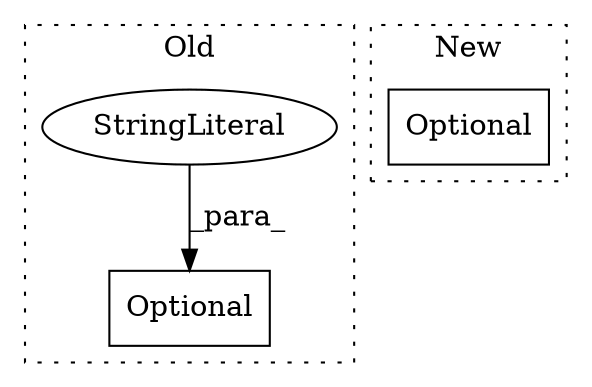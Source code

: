 digraph G {
subgraph cluster0 {
1 [label="Optional" a="32" s="1016,1032" l="9,1" shape="box"];
3 [label="StringLiteral" a="45" s="1025" l="7" shape="ellipse"];
label = "Old";
style="dotted";
}
subgraph cluster1 {
2 [label="Optional" a="32" s="429,451" l="9,1" shape="box"];
label = "New";
style="dotted";
}
3 -> 1 [label="_para_"];
}